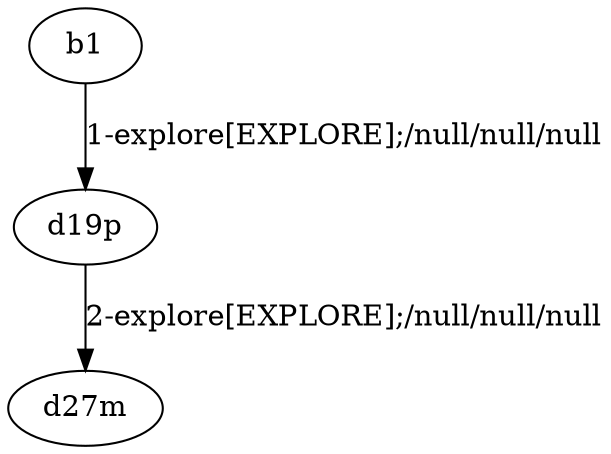 # Total number of goals covered by this test: 1
# d19p --> d27m

digraph g {
"b1" -> "d19p" [label = "1-explore[EXPLORE];/null/null/null"];
"d19p" -> "d27m" [label = "2-explore[EXPLORE];/null/null/null"];
}